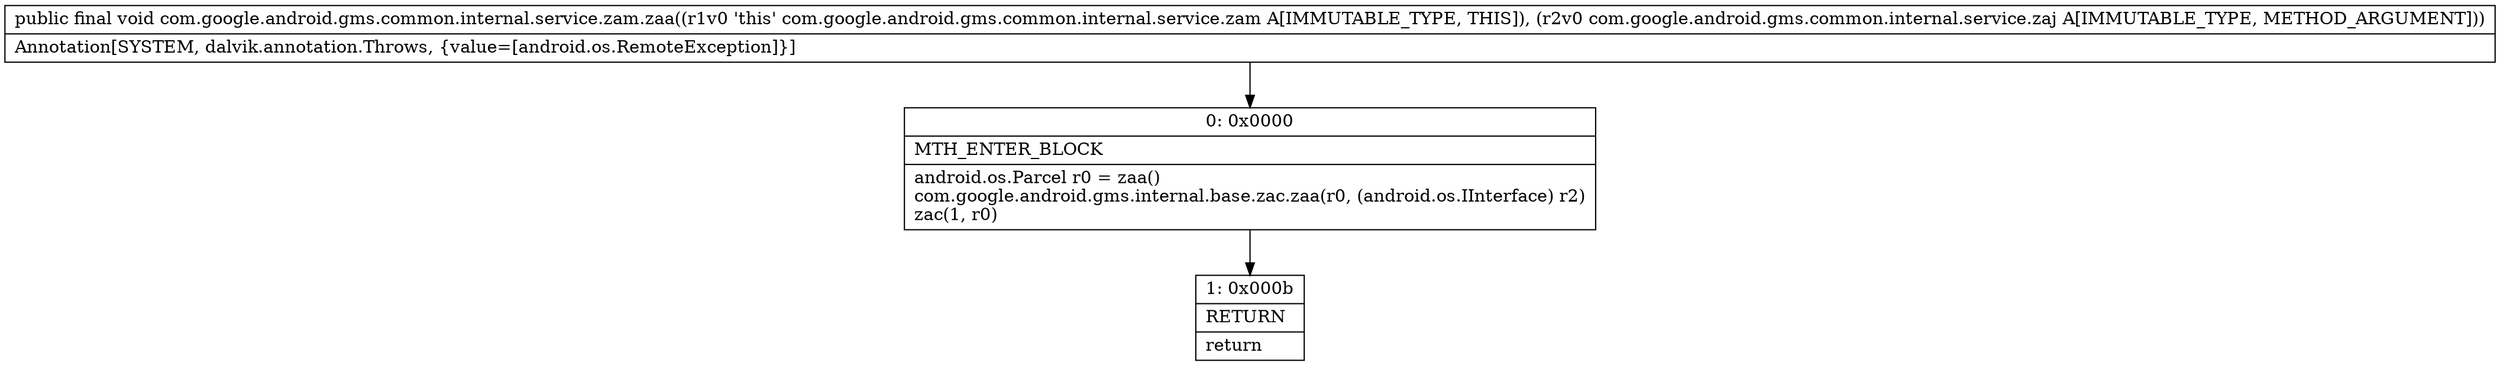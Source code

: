 digraph "CFG forcom.google.android.gms.common.internal.service.zam.zaa(Lcom\/google\/android\/gms\/common\/internal\/service\/zaj;)V" {
Node_0 [shape=record,label="{0\:\ 0x0000|MTH_ENTER_BLOCK\l|android.os.Parcel r0 = zaa()\lcom.google.android.gms.internal.base.zac.zaa(r0, (android.os.IInterface) r2)\lzac(1, r0)\l}"];
Node_1 [shape=record,label="{1\:\ 0x000b|RETURN\l|return\l}"];
MethodNode[shape=record,label="{public final void com.google.android.gms.common.internal.service.zam.zaa((r1v0 'this' com.google.android.gms.common.internal.service.zam A[IMMUTABLE_TYPE, THIS]), (r2v0 com.google.android.gms.common.internal.service.zaj A[IMMUTABLE_TYPE, METHOD_ARGUMENT]))  | Annotation[SYSTEM, dalvik.annotation.Throws, \{value=[android.os.RemoteException]\}]\l}"];
MethodNode -> Node_0;
Node_0 -> Node_1;
}

